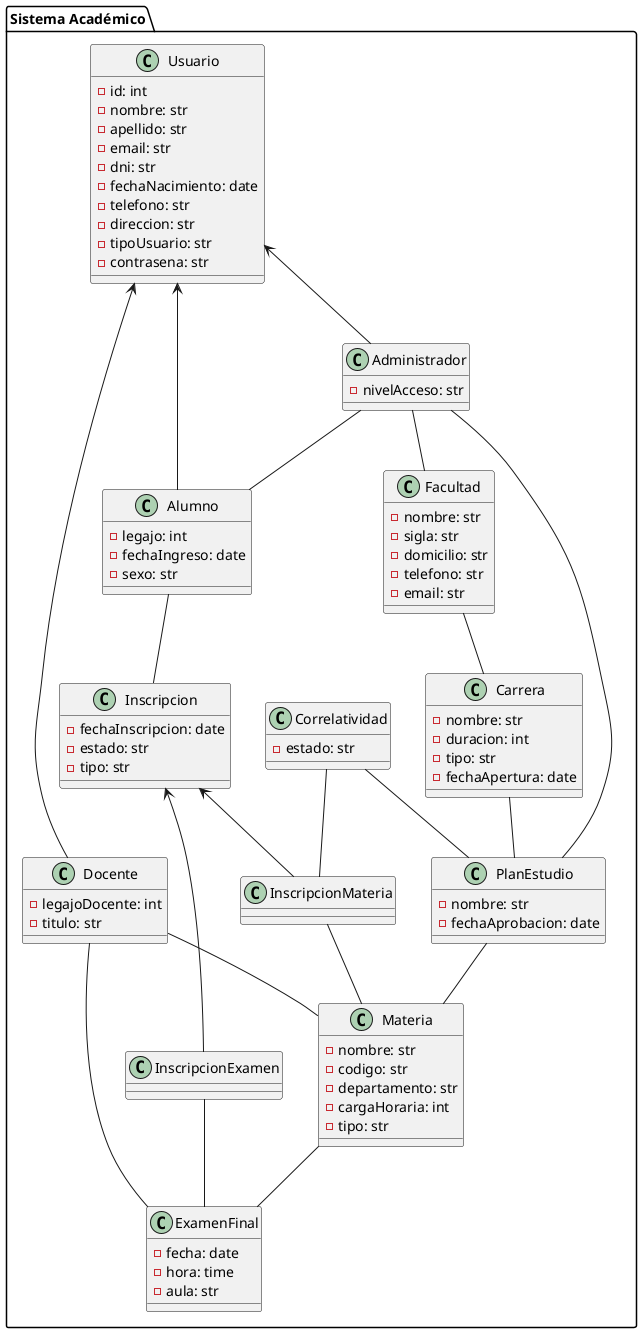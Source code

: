 @startuml Diagrama de Clases de sysacad
package "Sistema Académico"{

    class Usuario {
        - id: int
        - nombre: str
        - apellido: str
        - email: str
        - dni: str
        - fechaNacimiento: date
        - telefono: str
        - direccion: str
        - tipoUsuario: str
        - contrasena: str
    }

    class Alumno {
        - legajo: int
        - fechaIngreso: date
        - sexo: str
    }

    class Docente {
        - legajoDocente: int
        - titulo: str
    }

    class Administrador {
        - nivelAcceso: str
    }
    
    class Facultad {
        - nombre: str
        - sigla: str
        - domicilio: str
        - telefono: str
        - email: str
    }

    class Materia {
        - nombre: str
        - codigo: str
        - departamento: str
        - cargaHoraria: int
        - tipo: str
    }

    class Carrera{
        - nombre: str
        - duracion: int
        - tipo: str
        - fechaApertura: date
    }

    class PlanEstudio{
        - nombre: str
        - fechaAprobacion: date
    }

    class ExamenFinal{
        - fecha: date
        - hora: time
        - aula: str
    }

    class Inscripcion{
        - fechaInscripcion: date
        - estado: str
        - tipo: str
    }

    class InscripcionExamen{

    }

    class InscripcionMateria{
    }

    class Correlatividad{
        - estado: str
    }



    Usuario <-- Alumno
    Usuario <-- Docente
    Usuario <-- Administrador

    Alumno -- Inscripcion
    Docente -- Materia
    Docente -- ExamenFinal

    Inscripcion <-- InscripcionExamen
    Inscripcion <-- InscripcionMateria

    InscripcionExamen -- ExamenFinal
    InscripcionMateria -- Materia

    Facultad -- Carrera
    Carrera -- PlanEstudio
    PlanEstudio -- Materia

    Correlatividad -- InscripcionMateria
    Correlatividad -- PlanEstudio

    Materia -- ExamenFinal

    Administrador -- Facultad
    Administrador -- PlanEstudio
    Administrador -- Alumno

}
@enduml